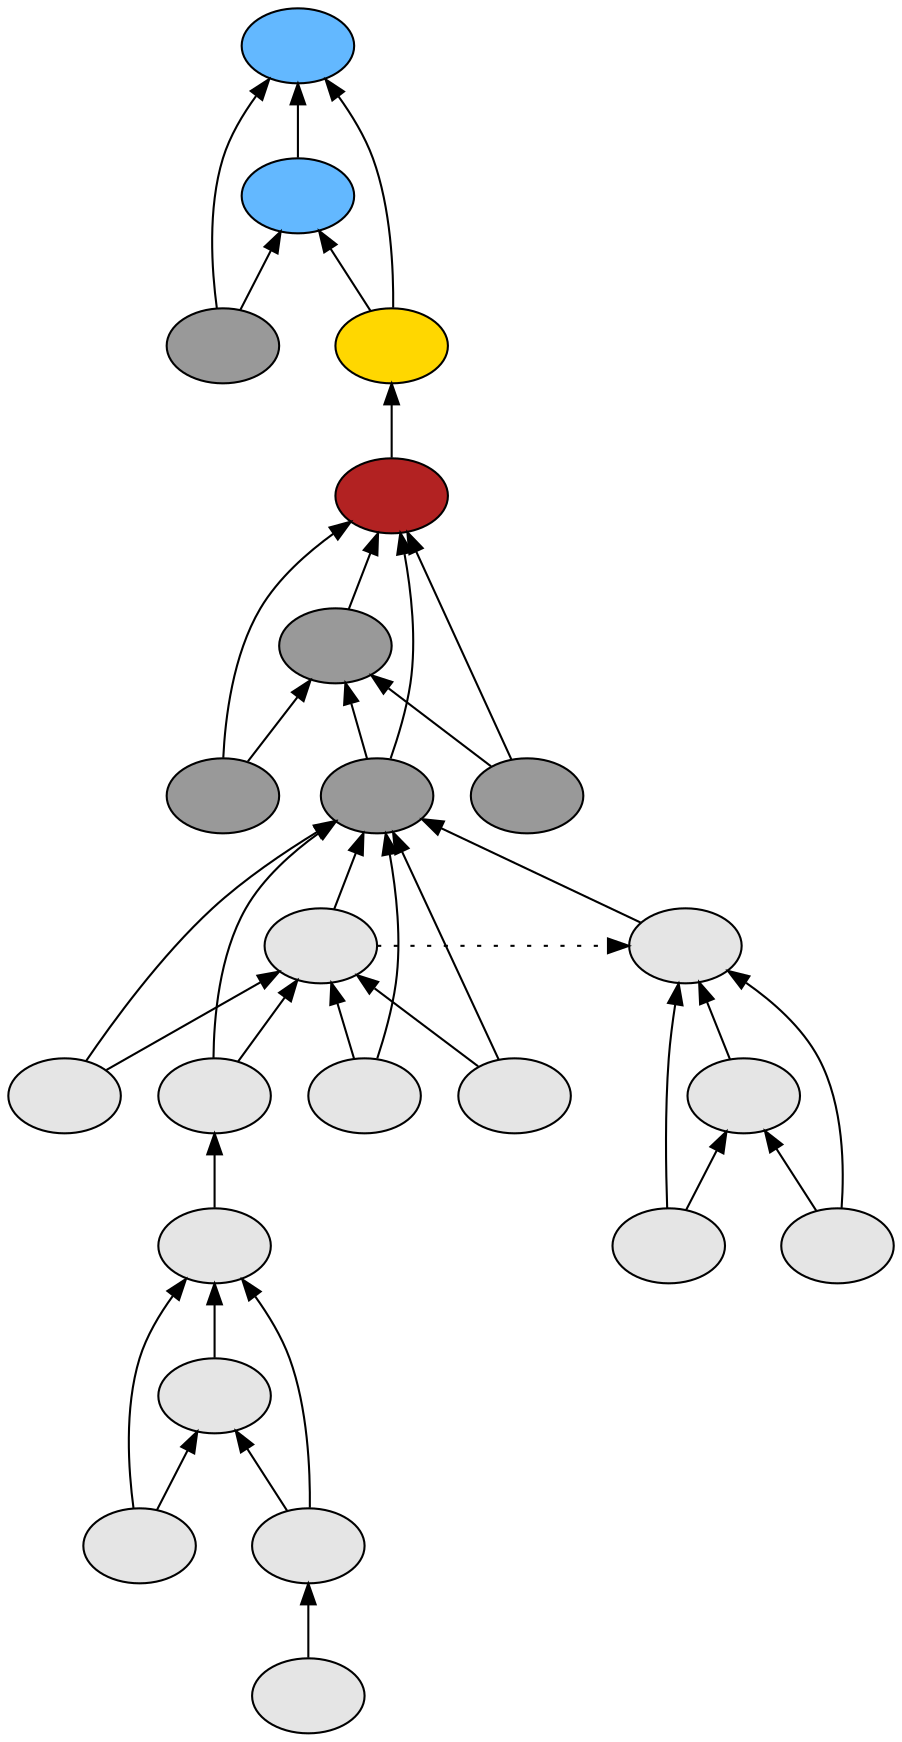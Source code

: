 digraph {
rankdir=BT
fontsize=24
subgraph clster1 {
subgraph clster2 {
"49603280"["fillcolor"="grey90" "fontsize"="24" "label"="" "shape"="ellipse" "style"="filled" ]
}

subgraph clster3 {
"49578432"["fillcolor"="grey90" "fontsize"="24" "label"="" "shape"="ellipse" "style"="filled" ]
"49548896"["fillcolor"="grey90" "fontsize"="24" "label"="" "shape"="ellipse" "style"="filled" ]
"57660304"["fillcolor"="grey90" "fontsize"="24" "label"="" "shape"="ellipse" "style"="filled" ]
"52681840"["fillcolor"="grey90" "fontsize"="24" "label"="" "shape"="ellipse" "style"="filled" ]
}

subgraph clster4 {
"52397680"["fillcolor"="firebrick" "fontsize"="24" "label"="" "shape"="ellipse" "style"="filled" ]
"50247536"["fillcolor"="grey60" "fontsize"="24" "label"="" "shape"="ellipse" "style"="filled" ]
"53333456"["fillcolor"="grey60" "fontsize"="24" "label"="" "shape"="ellipse" "style"="filled" ]
"53215552"["fillcolor"="grey60" "fontsize"="24" "label"="" "shape"="ellipse" "style"="filled" ]
"53080080"["fillcolor"="grey90" "fontsize"="24" "label"="" "shape"="ellipse" "style"="filled" ]
"57253040"["fillcolor"="grey90" "fontsize"="24" "label"="" "shape"="ellipse" "style"="filled" ]
"48783584"["fillcolor"="grey90" "fontsize"="24" "label"="" "shape"="ellipse" "style"="filled" ]
"50481568"["fillcolor"="grey90" "fontsize"="24" "label"="" "shape"="ellipse" "style"="filled" ]
"53080768"["fillcolor"="grey90" "fontsize"="24" "label"="" "shape"="ellipse" "style"="filled" ]
"55107072"["fillcolor"="grey60" "fontsize"="24" "label"="" "shape"="ellipse" "style"="filled" ]
}

subgraph clster5 {
"53296304"["fillcolor"="steelblue1" "fontsize"="24" "label"="" "shape"="ellipse" "style"="filled" ]
"58648144"["fillcolor"="steelblue1" "fontsize"="24" "label"="" "shape"="ellipse" "style"="filled" ]
"52404240"["fillcolor"="grey60" "fontsize"="24" "label"="" "shape"="ellipse" "style"="filled" ]
"49620848"["fillcolor"="gold" "fontsize"="24" "label"="" "shape"="ellipse" "style"="filled" ]
}

}

subgraph clster6 {
"54608032"["fillcolor"="grey90" "fontsize"="24" "label"="" "shape"="ellipse" "style"="filled" ]
"55036928"["fillcolor"="grey90" "fontsize"="24" "label"="" "shape"="ellipse" "style"="filled" ]
"53085776"["fillcolor"="grey90" "fontsize"="24" "label"="" "shape"="ellipse" "style"="filled" ]
"58183536"["fillcolor"="grey90" "fontsize"="24" "label"="" "shape"="ellipse" "style"="filled" ]
}

"57660304" -> "49578432"["arrowhead"="normal" "color"="black" "constraint"="true" "style"="solid" ]
"57660304" -> "49548896"["arrowhead"="normal" "color"="black" "constraint"="true" "style"="solid" ]
"52681840" -> "49578432"["arrowhead"="normal" "color"="black" "constraint"="true" "style"="solid" ]
"52681840" -> "49548896"["arrowhead"="normal" "color"="black" "constraint"="true" "style"="solid" ]
"49603280" -> "52681840"["arrowhead"="normal" "color"="black" "constraint"="true" "style"="solid" ]
"49548896" -> "49578432"["arrowhead"="normal" "color"="black" "constraint"="true" "style"="solid" ]
"53333456" -> "52397680"["arrowhead"="normal" "color"="black" "constraint"="true" "style"="solid" ]
"53333456" -> "50247536"["arrowhead"="normal" "color"="black" "constraint"="true" "style"="solid" ]
"53215552" -> "52397680"["arrowhead"="normal" "color"="black" "constraint"="true" "style"="solid" ]
"53215552" -> "50247536"["arrowhead"="normal" "color"="black" "constraint"="true" "style"="solid" ]
"57253040" -> "53215552"["arrowhead"="normal" "color"="black" "constraint"="true" "style"="solid" ]
"57253040" -> "53080080"["arrowhead"="normal" "color"="black" "constraint"="true" "style"="solid" ]
"48783584" -> "53215552"["arrowhead"="normal" "color"="black" "constraint"="true" "style"="solid" ]
"48783584" -> "53080080"["arrowhead"="normal" "color"="black" "constraint"="true" "style"="solid" ]
"49578432" -> "48783584"["arrowhead"="normal" "color"="black" "constraint"="true" "style"="solid" ]
"50481568" -> "53215552"["arrowhead"="normal" "color"="black" "constraint"="true" "style"="solid" ]
"50481568" -> "53080080"["arrowhead"="normal" "color"="black" "constraint"="true" "style"="solid" ]
"53080768" -> "53215552"["arrowhead"="normal" "color"="black" "constraint"="true" "style"="solid" ]
"53080768" -> "53080080"["arrowhead"="normal" "color"="black" "constraint"="true" "style"="solid" ]
"53080080" -> "53215552"["arrowhead"="normal" "color"="black" "constraint"="true" "style"="solid" ]
"54608032" -> "53215552"["arrowhead"="normal" "color"="black" "constraint"="true" "style"="solid" ]
"53080080" -> "54608032"["arrowhead"="normal" "color"="black" "constraint"="false" "style"="dotted" ]
"55107072" -> "52397680"["arrowhead"="normal" "color"="black" "constraint"="true" "style"="solid" ]
"55107072" -> "50247536"["arrowhead"="normal" "color"="black" "constraint"="true" "style"="solid" ]
"50247536" -> "52397680"["arrowhead"="normal" "color"="black" "constraint"="true" "style"="solid" ]
"52404240" -> "53296304"["arrowhead"="normal" "color"="black" "constraint"="true" "style"="solid" ]
"52404240" -> "58648144"["arrowhead"="normal" "color"="black" "constraint"="true" "style"="solid" ]
"49620848" -> "53296304"["arrowhead"="normal" "color"="black" "constraint"="true" "style"="solid" ]
"49620848" -> "58648144"["arrowhead"="normal" "color"="black" "constraint"="true" "style"="solid" ]
"52397680" -> "49620848"["arrowhead"="normal" "color"="black" "constraint"="true" "style"="solid" ]
"58648144" -> "53296304"["arrowhead"="normal" "color"="black" "constraint"="true" "style"="solid" ]
"53085776" -> "54608032"["arrowhead"="normal" "color"="black" "constraint"="true" "style"="solid" ]
"53085776" -> "55036928"["arrowhead"="normal" "color"="black" "constraint"="true" "style"="solid" ]
"58183536" -> "54608032"["arrowhead"="normal" "color"="black" "constraint"="true" "style"="solid" ]
"58183536" -> "55036928"["arrowhead"="normal" "color"="black" "constraint"="true" "style"="solid" ]
"55036928" -> "54608032"["arrowhead"="normal" "color"="black" "constraint"="true" "style"="solid" ]

}
